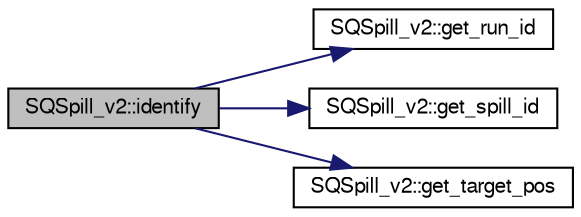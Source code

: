 digraph "SQSpill_v2::identify"
{
  bgcolor="transparent";
  edge [fontname="FreeSans",fontsize="10",labelfontname="FreeSans",labelfontsize="10"];
  node [fontname="FreeSans",fontsize="10",shape=record];
  rankdir="LR";
  Node1 [label="SQSpill_v2::identify",height=0.2,width=0.4,color="black", fillcolor="grey75", style="filled" fontcolor="black"];
  Node1 -> Node2 [color="midnightblue",fontsize="10",style="solid",fontname="FreeSans"];
  Node2 [label="SQSpill_v2::get_run_id",height=0.2,width=0.4,color="black",URL="$d0/d1f/classSQSpill__v2.html#a1af2971edc24c6bbdfc84d57002eeec7"];
  Node1 -> Node3 [color="midnightblue",fontsize="10",style="solid",fontname="FreeSans"];
  Node3 [label="SQSpill_v2::get_spill_id",height=0.2,width=0.4,color="black",URL="$d0/d1f/classSQSpill__v2.html#a900e7e3cd753b11cbc701635cc498ff6"];
  Node1 -> Node4 [color="midnightblue",fontsize="10",style="solid",fontname="FreeSans"];
  Node4 [label="SQSpill_v2::get_target_pos",height=0.2,width=0.4,color="black",URL="$d0/d1f/classSQSpill__v2.html#a50b6d80ecb348a9594713d966b1724ac"];
}
